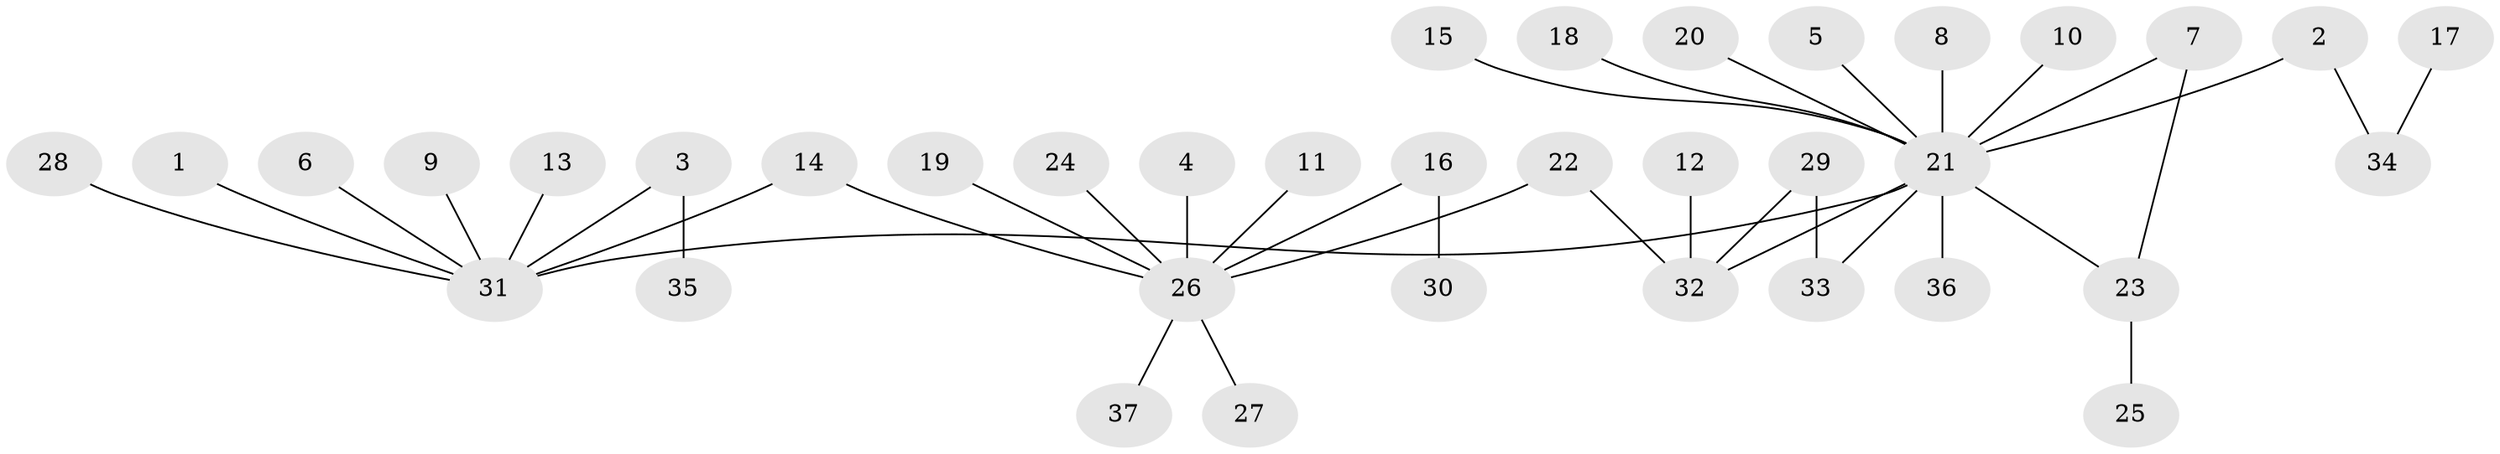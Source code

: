 // original degree distribution, {11: 0.02702702702702703, 1: 0.6216216216216216, 16: 0.013513513513513514, 4: 0.04054054054054054, 3: 0.05405405405405406, 7: 0.013513513513513514, 2: 0.21621621621621623, 5: 0.013513513513513514}
// Generated by graph-tools (version 1.1) at 2025/01/03/09/25 03:01:55]
// undirected, 37 vertices, 39 edges
graph export_dot {
graph [start="1"]
  node [color=gray90,style=filled];
  1;
  2;
  3;
  4;
  5;
  6;
  7;
  8;
  9;
  10;
  11;
  12;
  13;
  14;
  15;
  16;
  17;
  18;
  19;
  20;
  21;
  22;
  23;
  24;
  25;
  26;
  27;
  28;
  29;
  30;
  31;
  32;
  33;
  34;
  35;
  36;
  37;
  1 -- 31 [weight=1.0];
  2 -- 21 [weight=1.0];
  2 -- 34 [weight=1.0];
  3 -- 31 [weight=1.0];
  3 -- 35 [weight=1.0];
  4 -- 26 [weight=1.0];
  5 -- 21 [weight=1.0];
  6 -- 31 [weight=1.0];
  7 -- 21 [weight=1.0];
  7 -- 23 [weight=1.0];
  8 -- 21 [weight=1.0];
  9 -- 31 [weight=1.0];
  10 -- 21 [weight=1.0];
  11 -- 26 [weight=1.0];
  12 -- 32 [weight=1.0];
  13 -- 31 [weight=1.0];
  14 -- 26 [weight=1.0];
  14 -- 31 [weight=1.0];
  15 -- 21 [weight=1.0];
  16 -- 26 [weight=1.0];
  16 -- 30 [weight=1.0];
  17 -- 34 [weight=1.0];
  18 -- 21 [weight=1.0];
  19 -- 26 [weight=1.0];
  20 -- 21 [weight=1.0];
  21 -- 23 [weight=1.0];
  21 -- 31 [weight=1.0];
  21 -- 32 [weight=1.0];
  21 -- 33 [weight=1.0];
  21 -- 36 [weight=1.0];
  22 -- 26 [weight=1.0];
  22 -- 32 [weight=1.0];
  23 -- 25 [weight=1.0];
  24 -- 26 [weight=1.0];
  26 -- 27 [weight=1.0];
  26 -- 37 [weight=1.0];
  28 -- 31 [weight=1.0];
  29 -- 32 [weight=1.0];
  29 -- 33 [weight=1.0];
}
